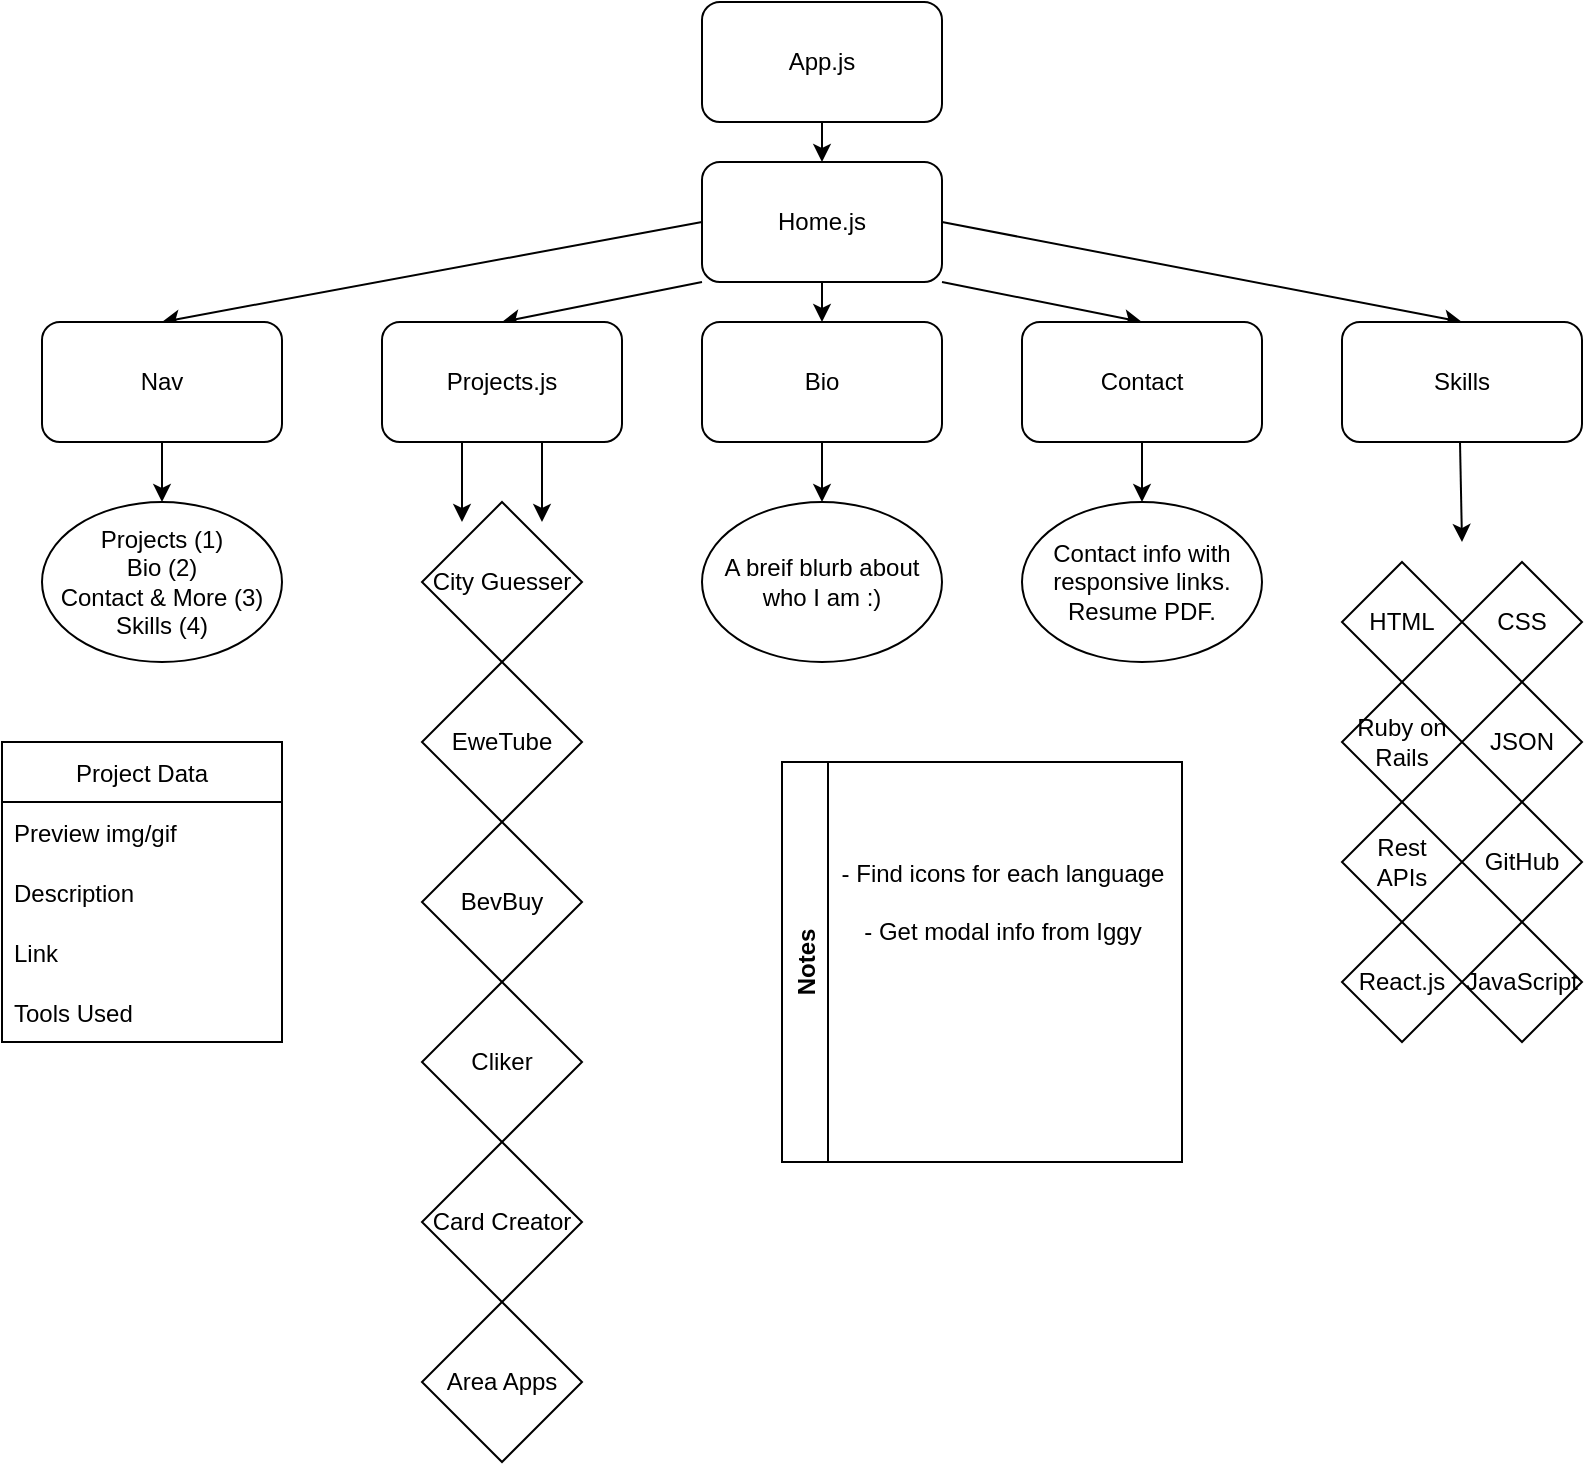 <mxfile>
    <diagram id="PQwZmU76MkONvGR0VpDi" name="Page-1">
        <mxGraphModel dx="795" dy="482" grid="1" gridSize="10" guides="1" tooltips="1" connect="1" arrows="1" fold="1" page="1" pageScale="1" pageWidth="850" pageHeight="1100" math="0" shadow="0">
            <root>
                <mxCell id="0"/>
                <mxCell id="1" parent="0"/>
                <mxCell id="47" style="edgeStyle=none;html=1;" parent="1" source="3" target="4" edge="1">
                    <mxGeometry relative="1" as="geometry"/>
                </mxCell>
                <mxCell id="3" value="App.js" style="rounded=1;whiteSpace=wrap;html=1;" parent="1" vertex="1">
                    <mxGeometry x="360" y="20" width="120" height="60" as="geometry"/>
                </mxCell>
                <mxCell id="11" style="edgeStyle=none;html=1;exitX=0;exitY=0.5;exitDx=0;exitDy=0;entryX=0.5;entryY=0;entryDx=0;entryDy=0;" parent="1" source="4" target="10" edge="1">
                    <mxGeometry relative="1" as="geometry"/>
                </mxCell>
                <mxCell id="12" style="edgeStyle=none;html=1;exitX=0;exitY=1;exitDx=0;exitDy=0;entryX=0.5;entryY=0;entryDx=0;entryDy=0;" parent="1" source="4" target="5" edge="1">
                    <mxGeometry relative="1" as="geometry"/>
                </mxCell>
                <mxCell id="13" style="edgeStyle=none;html=1;exitX=0.5;exitY=1;exitDx=0;exitDy=0;entryX=0.5;entryY=0;entryDx=0;entryDy=0;" parent="1" source="4" target="8" edge="1">
                    <mxGeometry relative="1" as="geometry"/>
                </mxCell>
                <mxCell id="15" style="edgeStyle=none;html=1;exitX=1;exitY=1;exitDx=0;exitDy=0;entryX=0.5;entryY=0;entryDx=0;entryDy=0;" parent="1" source="4" target="7" edge="1">
                    <mxGeometry relative="1" as="geometry"/>
                </mxCell>
                <mxCell id="16" style="edgeStyle=none;html=1;exitX=1;exitY=0.5;exitDx=0;exitDy=0;entryX=0.5;entryY=0;entryDx=0;entryDy=0;" parent="1" source="4" target="9" edge="1">
                    <mxGeometry relative="1" as="geometry"/>
                </mxCell>
                <mxCell id="4" value="Home.js" style="rounded=1;whiteSpace=wrap;html=1;" parent="1" vertex="1">
                    <mxGeometry x="360" y="100" width="120" height="60" as="geometry"/>
                </mxCell>
                <object label="Projects.js" hedietLinkedDataV1_path="../Projects.js" id="5">
                    <mxCell style="rounded=1;whiteSpace=wrap;html=1;" parent="1" vertex="1">
                        <mxGeometry x="200" y="180" width="120" height="60" as="geometry"/>
                    </mxCell>
                </object>
                <mxCell id="37" style="edgeStyle=none;html=1;entryX=0.5;entryY=0;entryDx=0;entryDy=0;" parent="1" source="7" target="36" edge="1">
                    <mxGeometry relative="1" as="geometry"/>
                </mxCell>
                <object label="Contact" hedietLinkedDataV1_path="../Contact.js" id="7">
                    <mxCell style="rounded=1;whiteSpace=wrap;html=1;" parent="1" vertex="1">
                        <mxGeometry x="520" y="180" width="120" height="60" as="geometry"/>
                    </mxCell>
                </object>
                <mxCell id="35" style="edgeStyle=none;html=1;entryX=0.5;entryY=0;entryDx=0;entryDy=0;" parent="1" source="8" target="34" edge="1">
                    <mxGeometry relative="1" as="geometry"/>
                </mxCell>
                <object label="Bio" hedietLinkedDataV1_path="../Bio.js" id="8">
                    <mxCell style="rounded=1;whiteSpace=wrap;html=1;" parent="1" vertex="1">
                        <mxGeometry x="360" y="180" width="120" height="60" as="geometry"/>
                    </mxCell>
                </object>
                <object label="Skills" hedietLinkedDataV1_path="../Skills.js" id="9">
                    <mxCell style="rounded=1;whiteSpace=wrap;html=1;" parent="1" vertex="1">
                        <mxGeometry x="680" y="180" width="120" height="60" as="geometry"/>
                    </mxCell>
                </object>
                <mxCell id="20" style="edgeStyle=none;html=1;entryX=0.5;entryY=0;entryDx=0;entryDy=0;" parent="1" source="10" target="19" edge="1">
                    <mxGeometry relative="1" as="geometry"/>
                </mxCell>
                <object label="Nav" hedietLinkedDataV1_path="../Nav.js" id="10">
                    <mxCell style="rounded=1;whiteSpace=wrap;html=1;" parent="1" vertex="1">
                        <mxGeometry x="30" y="180" width="120" height="60" as="geometry"/>
                    </mxCell>
                </object>
                <mxCell id="19" value="Projects (1)&lt;br&gt;Bio (2)&lt;br&gt;Contact &amp;amp; More (3)&lt;br&gt;Skills (4)" style="ellipse;whiteSpace=wrap;html=1;" parent="1" vertex="1">
                    <mxGeometry x="30" y="270" width="120" height="80" as="geometry"/>
                </mxCell>
                <mxCell id="21" value="City Guesser" style="rhombus;whiteSpace=wrap;html=1;" parent="1" vertex="1">
                    <mxGeometry x="220" y="270" width="80" height="80" as="geometry"/>
                </mxCell>
                <mxCell id="22" value="EweTube" style="rhombus;whiteSpace=wrap;html=1;" parent="1" vertex="1">
                    <mxGeometry x="220" y="350" width="80" height="80" as="geometry"/>
                </mxCell>
                <mxCell id="23" value="BevBuy" style="rhombus;whiteSpace=wrap;html=1;" parent="1" vertex="1">
                    <mxGeometry x="220" y="430" width="80" height="80" as="geometry"/>
                </mxCell>
                <mxCell id="24" value="Cliker" style="rhombus;whiteSpace=wrap;html=1;" parent="1" vertex="1">
                    <mxGeometry x="220" y="510" width="80" height="80" as="geometry"/>
                </mxCell>
                <mxCell id="25" value="Card Creator" style="rhombus;whiteSpace=wrap;html=1;" parent="1" vertex="1">
                    <mxGeometry x="220" y="590" width="80" height="80" as="geometry"/>
                </mxCell>
                <mxCell id="26" value="Area Apps" style="rhombus;whiteSpace=wrap;html=1;" parent="1" vertex="1">
                    <mxGeometry x="220" y="670" width="80" height="80" as="geometry"/>
                </mxCell>
                <mxCell id="28" value="" style="endArrow=classic;html=1;" parent="1" edge="1">
                    <mxGeometry relative="1" as="geometry">
                        <mxPoint x="240" y="240" as="sourcePoint"/>
                        <mxPoint x="240" y="280" as="targetPoint"/>
                        <Array as="points"/>
                    </mxGeometry>
                </mxCell>
                <mxCell id="30" value="" style="endArrow=classic;html=1;" parent="1" edge="1">
                    <mxGeometry relative="1" as="geometry">
                        <mxPoint x="280" y="240" as="sourcePoint"/>
                        <mxPoint x="280" y="280" as="targetPoint"/>
                        <Array as="points"/>
                    </mxGeometry>
                </mxCell>
                <mxCell id="34" value="A breif blurb about who I am :)" style="ellipse;whiteSpace=wrap;html=1;" parent="1" vertex="1">
                    <mxGeometry x="360" y="270" width="120" height="80" as="geometry"/>
                </mxCell>
                <mxCell id="36" value="Contact info with responsive links.&lt;br&gt;Resume PDF.&lt;br&gt;" style="ellipse;whiteSpace=wrap;html=1;" parent="1" vertex="1">
                    <mxGeometry x="520" y="270" width="120" height="80" as="geometry"/>
                </mxCell>
                <mxCell id="38" value="React.js" style="rhombus;whiteSpace=wrap;html=1;" parent="1" vertex="1">
                    <mxGeometry x="680" y="480" width="60" height="60" as="geometry"/>
                </mxCell>
                <mxCell id="40" value="JavaScript" style="rhombus;whiteSpace=wrap;html=1;" parent="1" vertex="1">
                    <mxGeometry x="740" y="480" width="60" height="60" as="geometry"/>
                </mxCell>
                <mxCell id="41" value="HTML&lt;span style=&quot;color: rgba(0 , 0 , 0 , 0) ; font-family: monospace ; font-size: 0px&quot;&gt;%3CmxGraphModel%3E%3Croot%3E%3CmxCell%20id%3D%220%22%2F%3E%3CmxCell%20id%3D%221%22%20parent%3D%220%22%2F%3E%3CmxCell%20id%3D%222%22%20value%3D%22React.js%22%20style%3D%22rhombus%3BwhiteSpace%3Dwrap%3Bhtml%3D1%3B%22%20vertex%3D%221%22%20parent%3D%221%22%3E%3CmxGeometry%20x%3D%22680%22%20y%3D%22240%22%20width%3D%2260%22%20height%3D%2260%22%20as%3D%22geometry%22%2F%3E%3C%2FmxCell%3E%3C%2Froot%3E%3C%2FmxGraphModel%3E&lt;/span&gt;" style="rhombus;whiteSpace=wrap;html=1;" parent="1" vertex="1">
                    <mxGeometry x="680" y="300" width="60" height="60" as="geometry"/>
                </mxCell>
                <mxCell id="42" value="CSS" style="rhombus;whiteSpace=wrap;html=1;" parent="1" vertex="1">
                    <mxGeometry x="740" y="300" width="60" height="60" as="geometry"/>
                </mxCell>
                <mxCell id="43" value="Ruby on Rails" style="rhombus;whiteSpace=wrap;html=1;" parent="1" vertex="1">
                    <mxGeometry x="680" y="360" width="60" height="60" as="geometry"/>
                </mxCell>
                <mxCell id="44" value="JSON" style="rhombus;whiteSpace=wrap;html=1;" parent="1" vertex="1">
                    <mxGeometry x="740" y="360" width="60" height="60" as="geometry"/>
                </mxCell>
                <mxCell id="45" value="Rest&lt;br&gt;APIs" style="rhombus;whiteSpace=wrap;html=1;" parent="1" vertex="1">
                    <mxGeometry x="680" y="420" width="60" height="60" as="geometry"/>
                </mxCell>
                <mxCell id="46" value="GitHub" style="rhombus;whiteSpace=wrap;html=1;" parent="1" vertex="1">
                    <mxGeometry x="740" y="420" width="60" height="60" as="geometry"/>
                </mxCell>
                <mxCell id="48" style="edgeStyle=none;html=1;" parent="1" edge="1">
                    <mxGeometry relative="1" as="geometry">
                        <mxPoint x="739" y="240" as="sourcePoint"/>
                        <mxPoint x="740" y="290" as="targetPoint"/>
                    </mxGeometry>
                </mxCell>
                <mxCell id="49" value="Project Data" style="swimlane;fontStyle=0;childLayout=stackLayout;horizontal=1;startSize=30;horizontalStack=0;resizeParent=1;resizeParentMax=0;resizeLast=0;collapsible=1;marginBottom=0;" parent="1" vertex="1">
                    <mxGeometry x="10" y="390" width="140" height="150" as="geometry"/>
                </mxCell>
                <mxCell id="53" value="Preview img/gif" style="text;strokeColor=none;fillColor=none;align=left;verticalAlign=middle;spacingLeft=4;spacingRight=4;overflow=hidden;points=[[0,0.5],[1,0.5]];portConstraint=eastwest;rotatable=0;" parent="49" vertex="1">
                    <mxGeometry y="30" width="140" height="30" as="geometry"/>
                </mxCell>
                <mxCell id="52" value="Description" style="text;strokeColor=none;fillColor=none;align=left;verticalAlign=middle;spacingLeft=4;spacingRight=4;overflow=hidden;points=[[0,0.5],[1,0.5]];portConstraint=eastwest;rotatable=0;" parent="49" vertex="1">
                    <mxGeometry y="60" width="140" height="30" as="geometry"/>
                </mxCell>
                <mxCell id="54" value="Link" style="text;strokeColor=none;fillColor=none;align=left;verticalAlign=middle;spacingLeft=4;spacingRight=4;overflow=hidden;points=[[0,0.5],[1,0.5]];portConstraint=eastwest;rotatable=0;" parent="49" vertex="1">
                    <mxGeometry y="90" width="140" height="30" as="geometry"/>
                </mxCell>
                <mxCell id="55" value="Tools Used" style="text;strokeColor=none;fillColor=none;align=left;verticalAlign=middle;spacingLeft=4;spacingRight=4;overflow=hidden;points=[[0,0.5],[1,0.5]];portConstraint=eastwest;rotatable=0;" parent="49" vertex="1">
                    <mxGeometry y="120" width="140" height="30" as="geometry"/>
                </mxCell>
                <mxCell id="59" value="" style="group" parent="1" vertex="1" connectable="0">
                    <mxGeometry x="400" y="400" width="205" height="200" as="geometry"/>
                </mxCell>
                <mxCell id="57" value="Notes" style="swimlane;horizontal=0;" parent="59" vertex="1">
                    <mxGeometry width="200" height="200" as="geometry"/>
                </mxCell>
                <mxCell id="58" value="- Find icons for each language&lt;br&gt;&lt;br&gt;- Get modal info from Iggy" style="text;html=1;align=center;verticalAlign=middle;resizable=0;points=[];autosize=1;strokeColor=none;fillColor=none;" parent="57" vertex="1">
                    <mxGeometry x="20" y="45" width="180" height="50" as="geometry"/>
                </mxCell>
            </root>
        </mxGraphModel>
    </diagram>
</mxfile>